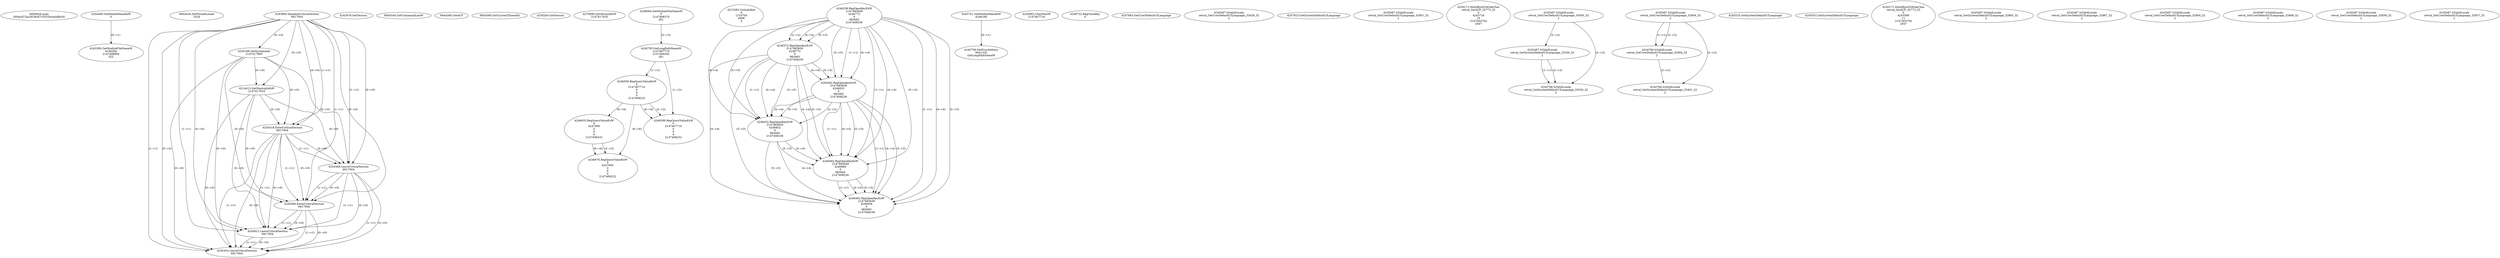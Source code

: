 // Global SCDG with merge call
digraph {
	0 [label="6850628.main
000acd72ac2628c8733533dca4afbb30"]
	1 [label="4254480.GetModuleHandleW
0"]
	2 [label="6844434.SetThreadLocale
1024"]
	3 [label="4243965.InitializeCriticalSection
6917004"]
	4 [label="4243979.GetVersion
"]
	5 [label="4250188.GetSystemInfo
2147417660"]
	3 -> 5 [label="(0-->0)"]
	6 [label="6844540.GetCommandLineW
"]
	7 [label="4214413.GetStartupInfoW
2147417624"]
	3 -> 7 [label="(0-->0)"]
	5 -> 7 [label="(0-->0)"]
	8 [label="6844560.GetACP
"]
	9 [label="6844580.GetCurrentThreadId
"]
	10 [label="4250204.GetVersion
"]
	11 [label="4276690.GetVersionExW
2147417420"]
	12 [label="4243306.GetModuleFileNameW
4194304
2147408904
522"]
	1 -> 12 [label="(0-->1)"]
	13 [label="4248064.GetModuleFileNameW
0
2147408370
261"]
	14 [label="4215383.VirtualAlloc
0
1310704
4096
4"]
	15 [label="4246338.RegOpenKeyExW
2147483649
4246772
0
983065
2147408236"]
	16 [label="4246372.RegOpenKeyExW
2147483650
4246772
0
983065
2147408236"]
	15 -> 16 [label="(2-->2)"]
	15 -> 16 [label="(4-->4)"]
	15 -> 16 [label="(5-->5)"]
	17 [label="4246402.RegOpenKeyExW
2147483649
4246832
0
983065
2147408236"]
	15 -> 17 [label="(1-->1)"]
	15 -> 17 [label="(4-->4)"]
	16 -> 17 [label="(4-->4)"]
	15 -> 17 [label="(5-->5)"]
	16 -> 17 [label="(5-->5)"]
	18 [label="4246432.RegOpenKeyExW
2147483650
4246832
0
983065
2147408236"]
	16 -> 18 [label="(1-->1)"]
	17 -> 18 [label="(2-->2)"]
	15 -> 18 [label="(4-->4)"]
	16 -> 18 [label="(4-->4)"]
	17 -> 18 [label="(4-->4)"]
	15 -> 18 [label="(5-->5)"]
	16 -> 18 [label="(5-->5)"]
	17 -> 18 [label="(5-->5)"]
	19 [label="4246462.RegOpenKeyExW
2147483649
4246884
0
983065
2147408236"]
	15 -> 19 [label="(1-->1)"]
	17 -> 19 [label="(1-->1)"]
	15 -> 19 [label="(4-->4)"]
	16 -> 19 [label="(4-->4)"]
	17 -> 19 [label="(4-->4)"]
	18 -> 19 [label="(4-->4)"]
	15 -> 19 [label="(5-->5)"]
	16 -> 19 [label="(5-->5)"]
	17 -> 19 [label="(5-->5)"]
	18 -> 19 [label="(5-->5)"]
	20 [label="4246492.RegOpenKeyExW
2147483649
4246936
0
983065
2147408236"]
	15 -> 20 [label="(1-->1)"]
	17 -> 20 [label="(1-->1)"]
	19 -> 20 [label="(1-->1)"]
	15 -> 20 [label="(4-->4)"]
	16 -> 20 [label="(4-->4)"]
	17 -> 20 [label="(4-->4)"]
	18 -> 20 [label="(4-->4)"]
	19 -> 20 [label="(4-->4)"]
	15 -> 20 [label="(5-->5)"]
	16 -> 20 [label="(5-->5)"]
	17 -> 20 [label="(5-->5)"]
	18 -> 20 [label="(5-->5)"]
	19 -> 20 [label="(5-->5)"]
	21 [label="4245741.GetModuleHandleW
4246160"]
	22 [label="4245758.GetProcAddress
9441320
GetLongPathNameW"]
	21 -> 22 [label="(0-->1)"]
	23 [label="4245785.GetLongPathNameW
2147407710
2147406542
261"]
	13 -> 23 [label="(3-->3)"]
	24 [label="4245683.CharNextW
2147407716"]
	25 [label="4246556.RegQueryValueExW
0
2147407710
0
0
0
2147408232"]
	23 -> 25 [label="(1-->2)"]
	26 [label="4246599.RegQueryValueExW
0
2147407710
0
0
0
2147408232"]
	23 -> 26 [label="(1-->2)"]
	25 -> 26 [label="(2-->2)"]
	25 -> 26 [label="(6-->6)"]
	27 [label="4246722.RegCloseKey
0"]
	28 [label="4247883.GetUserDefaultUILanguage
"]
	29 [label="4245418.EnterCriticalSection
6917004"]
	3 -> 29 [label="(1-->1)"]
	3 -> 29 [label="(0-->0)"]
	5 -> 29 [label="(0-->0)"]
	7 -> 29 [label="(0-->0)"]
	30 [label="4245469.LeaveCriticalSection
6917004"]
	3 -> 30 [label="(1-->1)"]
	29 -> 30 [label="(1-->1)"]
	3 -> 30 [label="(0-->0)"]
	5 -> 30 [label="(0-->0)"]
	7 -> 30 [label="(0-->0)"]
	29 -> 30 [label="(0-->0)"]
	31 [label="4245487.IsValidLocale
retval_GetUserDefaultUILanguage_33426_32
2"]
	32 [label="4245580.EnterCriticalSection
6917004"]
	3 -> 32 [label="(1-->1)"]
	29 -> 32 [label="(1-->1)"]
	30 -> 32 [label="(1-->1)"]
	3 -> 32 [label="(0-->0)"]
	5 -> 32 [label="(0-->0)"]
	7 -> 32 [label="(0-->0)"]
	29 -> 32 [label="(0-->0)"]
	30 -> 32 [label="(0-->0)"]
	33 [label="4245621.LeaveCriticalSection
6917004"]
	3 -> 33 [label="(1-->1)"]
	29 -> 33 [label="(1-->1)"]
	30 -> 33 [label="(1-->1)"]
	32 -> 33 [label="(1-->1)"]
	3 -> 33 [label="(0-->0)"]
	5 -> 33 [label="(0-->0)"]
	7 -> 33 [label="(0-->0)"]
	29 -> 33 [label="(0-->0)"]
	30 -> 33 [label="(0-->0)"]
	32 -> 33 [label="(0-->0)"]
	34 [label="4247923.GetSystemDefaultUILanguage
"]
	35 [label="4245454.LeaveCriticalSection
6917004"]
	3 -> 35 [label="(1-->1)"]
	29 -> 35 [label="(1-->1)"]
	30 -> 35 [label="(1-->1)"]
	32 -> 35 [label="(1-->1)"]
	33 -> 35 [label="(1-->1)"]
	3 -> 35 [label="(0-->0)"]
	5 -> 35 [label="(0-->0)"]
	7 -> 35 [label="(0-->0)"]
	29 -> 35 [label="(0-->0)"]
	30 -> 35 [label="(0-->0)"]
	32 -> 35 [label="(0-->0)"]
	33 -> 35 [label="(0-->0)"]
	36 [label="4245487.IsValidLocale
retval_GetUserDefaultUILanguage_32951_32
2"]
	37 [label="4250171.MultiByteToWideChar
retval_GetACP_32773_32
0
4243716
10
2147403704
2047"]
	38 [label="4246635.RegQueryValueExW
0
4247000
0
0
0
2147408232"]
	25 -> 38 [label="(6-->6)"]
	39 [label="4246676.RegQueryValueExW
0
4247000
0
0
0
2147408232"]
	38 -> 39 [label="(2-->2)"]
	25 -> 39 [label="(6-->6)"]
	38 -> 39 [label="(6-->6)"]
	40 [label="4245487.IsValidLocale
retval_GetUserDefaultUILanguage_33045_32
2"]
	41 [label="4245487.IsValidLocale
retval_GetSystemDefaultUILanguage_33330_32
2"]
	40 -> 41 [label="(2-->2)"]
	42 [label="4244766.IsValidLocale
retval_GetSystemDefaultUILanguage_33330_32
2"]
	41 -> 42 [label="(1-->1)"]
	40 -> 42 [label="(2-->2)"]
	41 -> 42 [label="(2-->2)"]
	43 [label="4245487.IsValidLocale
retval_GetUserDefaultUILanguage_32904_32
2"]
	44 [label="4244766.IsValidLocale
retval_GetUserDefaultUILanguage_32904_32
2"]
	43 -> 44 [label="(1-->1)"]
	43 -> 44 [label="(2-->2)"]
	45 [label="4245525.GetSystemDefaultUILanguage
"]
	46 [label="4245552.GetSystemDefaultUILanguage
"]
	47 [label="4244766.IsValidLocale
retval_GetSystemDefaultUILanguage_33401_32
2"]
	43 -> 47 [label="(2-->2)"]
	44 -> 47 [label="(2-->2)"]
	48 [label="4250171.MultiByteToWideChar
retval_GetACP_32773_32
0
4243580
11
2147403704
2047"]
	49 [label="4245487.IsValidLocale
retval_GetSystemDefaultUILanguage_32865_32
2"]
	50 [label="4245487.IsValidLocale
retval_GetUserDefaultUILanguage_32867_32
2"]
	51 [label="4245487.IsValidLocale
retval_GetUserDefaultUILanguage_32804_32
2"]
	52 [label="4245487.IsValidLocale
retval_GetUserDefaultUILanguage_32808_32
2"]
	53 [label="4245487.IsValidLocale
retval_GetUserDefaultUILanguage_32836_32
2"]
	54 [label="4245487.IsValidLocale
retval_GetUserDefaultUILanguage_32837_32
2"]
}
